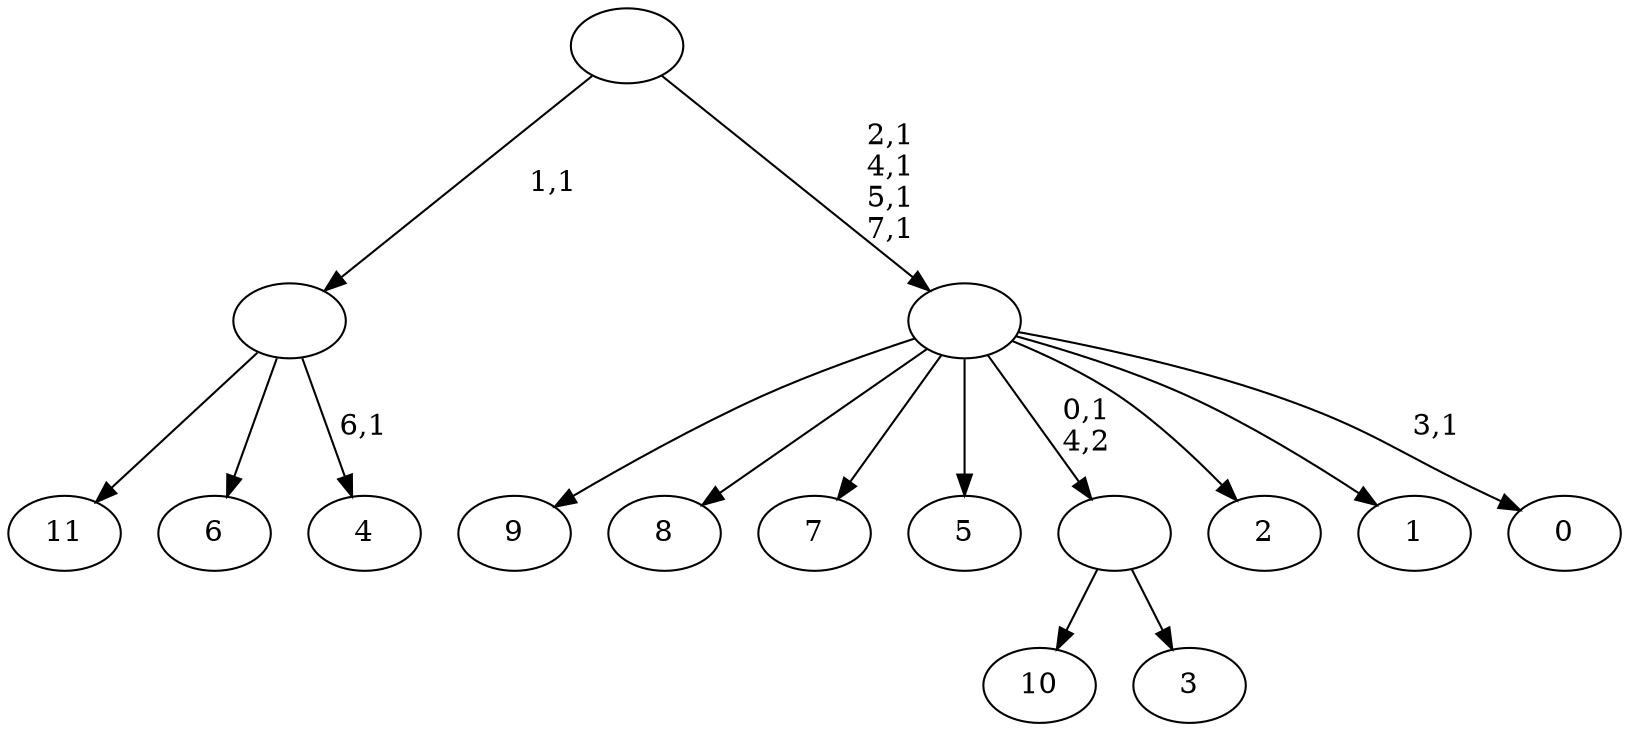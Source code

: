 digraph T {
	20 [label="11"]
	19 [label="10"]
	18 [label="9"]
	17 [label="8"]
	16 [label="7"]
	15 [label="6"]
	14 [label="5"]
	13 [label="4"]
	11 [label=""]
	10 [label="3"]
	9 [label=""]
	8 [label="2"]
	7 [label="1"]
	6 [label="0"]
	4 [label=""]
	0 [label=""]
	11 -> 13 [label="6,1"]
	11 -> 20 [label=""]
	11 -> 15 [label=""]
	9 -> 19 [label=""]
	9 -> 10 [label=""]
	4 -> 6 [label="3,1"]
	4 -> 18 [label=""]
	4 -> 17 [label=""]
	4 -> 16 [label=""]
	4 -> 14 [label=""]
	4 -> 9 [label="0,1\n4,2"]
	4 -> 8 [label=""]
	4 -> 7 [label=""]
	0 -> 4 [label="2,1\n4,1\n5,1\n7,1"]
	0 -> 11 [label="1,1"]
}
